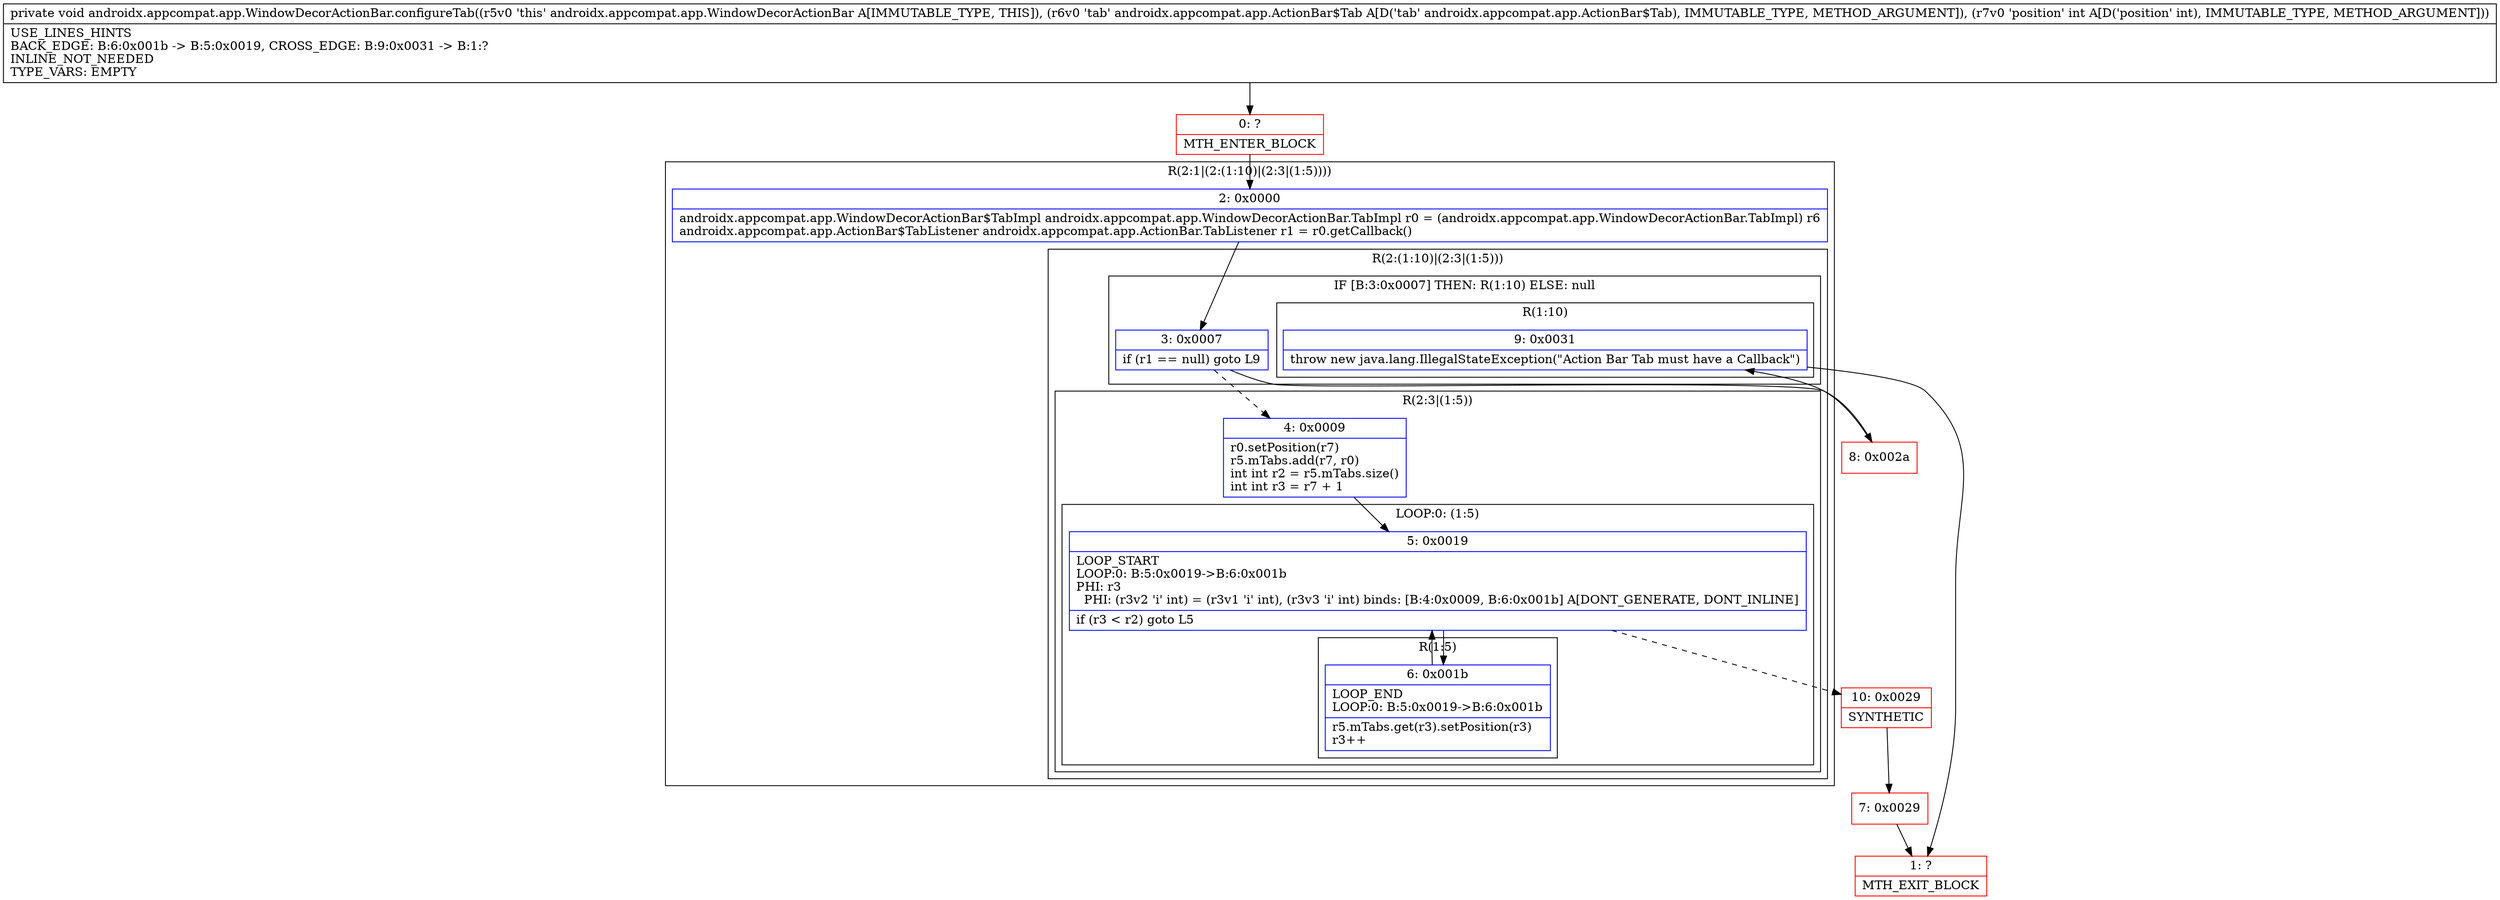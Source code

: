digraph "CFG forandroidx.appcompat.app.WindowDecorActionBar.configureTab(Landroidx\/appcompat\/app\/ActionBar$Tab;I)V" {
subgraph cluster_Region_1441382011 {
label = "R(2:1|(2:(1:10)|(2:3|(1:5))))";
node [shape=record,color=blue];
Node_2 [shape=record,label="{2\:\ 0x0000|androidx.appcompat.app.WindowDecorActionBar$TabImpl androidx.appcompat.app.WindowDecorActionBar.TabImpl r0 = (androidx.appcompat.app.WindowDecorActionBar.TabImpl) r6\landroidx.appcompat.app.ActionBar$TabListener androidx.appcompat.app.ActionBar.TabListener r1 = r0.getCallback()\l}"];
subgraph cluster_Region_798633611 {
label = "R(2:(1:10)|(2:3|(1:5)))";
node [shape=record,color=blue];
subgraph cluster_IfRegion_160016621 {
label = "IF [B:3:0x0007] THEN: R(1:10) ELSE: null";
node [shape=record,color=blue];
Node_3 [shape=record,label="{3\:\ 0x0007|if (r1 == null) goto L9\l}"];
subgraph cluster_Region_971883174 {
label = "R(1:10)";
node [shape=record,color=blue];
Node_9 [shape=record,label="{9\:\ 0x0031|throw new java.lang.IllegalStateException(\"Action Bar Tab must have a Callback\")\l}"];
}
}
subgraph cluster_Region_135838496 {
label = "R(2:3|(1:5))";
node [shape=record,color=blue];
Node_4 [shape=record,label="{4\:\ 0x0009|r0.setPosition(r7)\lr5.mTabs.add(r7, r0)\lint int r2 = r5.mTabs.size()\lint int r3 = r7 + 1\l}"];
subgraph cluster_LoopRegion_1274560540 {
label = "LOOP:0: (1:5)";
node [shape=record,color=blue];
Node_5 [shape=record,label="{5\:\ 0x0019|LOOP_START\lLOOP:0: B:5:0x0019\-\>B:6:0x001b\lPHI: r3 \l  PHI: (r3v2 'i' int) = (r3v1 'i' int), (r3v3 'i' int) binds: [B:4:0x0009, B:6:0x001b] A[DONT_GENERATE, DONT_INLINE]\l|if (r3 \< r2) goto L5\l}"];
subgraph cluster_Region_1408902526 {
label = "R(1:5)";
node [shape=record,color=blue];
Node_6 [shape=record,label="{6\:\ 0x001b|LOOP_END\lLOOP:0: B:5:0x0019\-\>B:6:0x001b\l|r5.mTabs.get(r3).setPosition(r3)\lr3++\l}"];
}
}
}
}
}
Node_0 [shape=record,color=red,label="{0\:\ ?|MTH_ENTER_BLOCK\l}"];
Node_10 [shape=record,color=red,label="{10\:\ 0x0029|SYNTHETIC\l}"];
Node_7 [shape=record,color=red,label="{7\:\ 0x0029}"];
Node_1 [shape=record,color=red,label="{1\:\ ?|MTH_EXIT_BLOCK\l}"];
Node_8 [shape=record,color=red,label="{8\:\ 0x002a}"];
MethodNode[shape=record,label="{private void androidx.appcompat.app.WindowDecorActionBar.configureTab((r5v0 'this' androidx.appcompat.app.WindowDecorActionBar A[IMMUTABLE_TYPE, THIS]), (r6v0 'tab' androidx.appcompat.app.ActionBar$Tab A[D('tab' androidx.appcompat.app.ActionBar$Tab), IMMUTABLE_TYPE, METHOD_ARGUMENT]), (r7v0 'position' int A[D('position' int), IMMUTABLE_TYPE, METHOD_ARGUMENT]))  | USE_LINES_HINTS\lBACK_EDGE: B:6:0x001b \-\> B:5:0x0019, CROSS_EDGE: B:9:0x0031 \-\> B:1:?\lINLINE_NOT_NEEDED\lTYPE_VARS: EMPTY\l}"];
MethodNode -> Node_0;Node_2 -> Node_3;
Node_3 -> Node_4[style=dashed];
Node_3 -> Node_8;
Node_9 -> Node_1;
Node_4 -> Node_5;
Node_5 -> Node_6;
Node_5 -> Node_10[style=dashed];
Node_6 -> Node_5;
Node_0 -> Node_2;
Node_10 -> Node_7;
Node_7 -> Node_1;
Node_8 -> Node_9;
}


